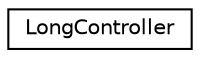 digraph "Graphical Class Hierarchy"
{
  edge [fontname="Helvetica",fontsize="10",labelfontname="Helvetica",labelfontsize="10"];
  node [fontname="Helvetica",fontsize="10",shape=record];
  rankdir="LR";
  Node0 [label="LongController",height=0.2,width=0.4,color="black", fillcolor="white", style="filled",URL="$classLongController.html"];
}
